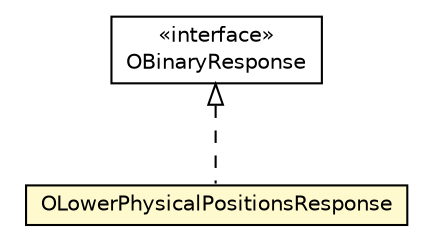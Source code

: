 #!/usr/local/bin/dot
#
# Class diagram 
# Generated by UMLGraph version R5_6-24-gf6e263 (http://www.umlgraph.org/)
#

digraph G {
	edge [fontname="Helvetica",fontsize=10,labelfontname="Helvetica",labelfontsize=10];
	node [fontname="Helvetica",fontsize=10,shape=plaintext];
	nodesep=0.25;
	ranksep=0.5;
	// com.orientechnologies.orient.client.remote.OBinaryResponse
	c4296453 [label=<<table title="com.orientechnologies.orient.client.remote.OBinaryResponse" border="0" cellborder="1" cellspacing="0" cellpadding="2" port="p" href="../OBinaryResponse.html">
		<tr><td><table border="0" cellspacing="0" cellpadding="1">
<tr><td align="center" balign="center"> &#171;interface&#187; </td></tr>
<tr><td align="center" balign="center"> OBinaryResponse </td></tr>
		</table></td></tr>
		</table>>, URL="../OBinaryResponse.html", fontname="Helvetica", fontcolor="black", fontsize=10.0];
	// com.orientechnologies.orient.client.remote.message.OLowerPhysicalPositionsResponse
	c4296513 [label=<<table title="com.orientechnologies.orient.client.remote.message.OLowerPhysicalPositionsResponse" border="0" cellborder="1" cellspacing="0" cellpadding="2" port="p" bgcolor="lemonChiffon" href="./OLowerPhysicalPositionsResponse.html">
		<tr><td><table border="0" cellspacing="0" cellpadding="1">
<tr><td align="center" balign="center"> OLowerPhysicalPositionsResponse </td></tr>
		</table></td></tr>
		</table>>, URL="./OLowerPhysicalPositionsResponse.html", fontname="Helvetica", fontcolor="black", fontsize=10.0];
	//com.orientechnologies.orient.client.remote.message.OLowerPhysicalPositionsResponse implements com.orientechnologies.orient.client.remote.OBinaryResponse
	c4296453:p -> c4296513:p [dir=back,arrowtail=empty,style=dashed];
}

